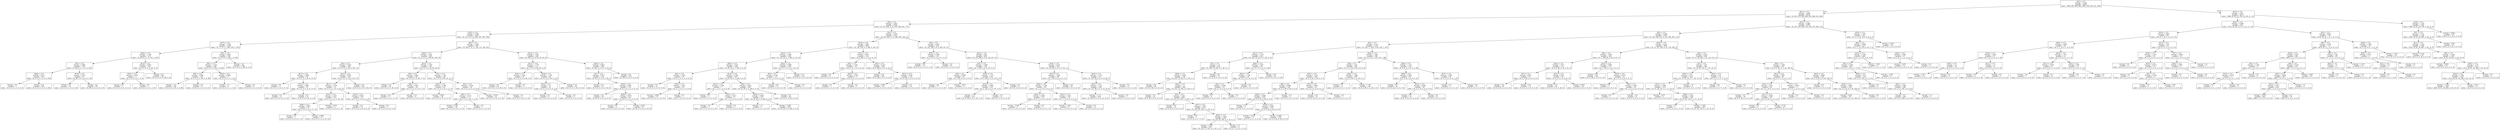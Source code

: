 digraph Tree {
node [shape=box] ;
0 [label="X[2] <= 0.5\nentropy = 3.169\nsamples = 8650\nvalue = [999, 985, 964, 982, 1000, 959, 924, 931, 906]"] ;
1 [label="X[11] <= 0.5\nentropy = 2.945\nsamples = 6636\nvalue = [0, 923, 875, 929, 296, 943, 868, 910, 892]"] ;
0 -> 1 [labeldistance=2.5, labelangle=45, headlabel="True"] ;
2 [label="X[8] <= 0.5\nentropy = 2.607\nsamples = 4046\nvalue = [0, 572, 622, 0, 22, 814, 598, 641, 777]"] ;
1 -> 2 ;
3 [label="X[23] <= 0.5\nentropy = 2.265\nsamples = 2235\nvalue = [0, 321, 0, 0, 12, 446, 305, 385, 766]"] ;
2 -> 3 ;
4 [label="X[17] <= 0.5\nentropy = 1.603\nsamples = 1306\nvalue = [0, 77, 0, 0, 1, 294, 192, 0, 742]"] ;
3 -> 4 ;
5 [label="X[20] <= 0.5\nentropy = 1.108\nsamples = 913\nvalue = [0, 68, 0, 0, 1, 0, 191, 0, 653]"] ;
4 -> 5 ;
6 [label="X[5] <= 0.5\nentropy = 0.466\nsamples = 720\nvalue = [0, 68, 0, 0, 1, 0, 0, 0, 651]"] ;
5 -> 6 ;
7 [label="X[26] <= 0.5\nentropy = 0.017\nsamples = 633\nvalue = [0, 0, 0, 0, 1, 0, 0, 0, 632]"] ;
6 -> 7 ;
8 [label="entropy = 0.0\nsamples = 1\nvalue = [0, 0, 0, 0, 1, 0, 0, 0, 0]"] ;
7 -> 8 ;
9 [label="entropy = 0.0\nsamples = 632\nvalue = [0, 0, 0, 0, 0, 0, 0, 0, 632]"] ;
7 -> 9 ;
10 [label="X[18] <= 0.5\nentropy = 0.757\nsamples = 87\nvalue = [0, 68, 0, 0, 0, 0, 0, 0, 19]"] ;
6 -> 10 ;
11 [label="entropy = 0.0\nsamples = 19\nvalue = [0, 0, 0, 0, 0, 0, 0, 0, 19]"] ;
10 -> 11 ;
12 [label="entropy = 0.0\nsamples = 68\nvalue = [0, 68, 0, 0, 0, 0, 0, 0, 0]"] ;
10 -> 12 ;
13 [label="X[13] <= 0.5\nentropy = 0.083\nsamples = 193\nvalue = [0, 0, 0, 0, 0, 0, 191, 0, 2]"] ;
5 -> 13 ;
14 [label="X[10] <= 0.5\nentropy = 0.918\nsamples = 3\nvalue = [0, 0, 0, 0, 0, 0, 1, 0, 2]"] ;
13 -> 14 ;
15 [label="entropy = 0.0\nsamples = 2\nvalue = [0, 0, 0, 0, 0, 0, 0, 0, 2]"] ;
14 -> 15 ;
16 [label="entropy = 0.0\nsamples = 1\nvalue = [0, 0, 0, 0, 0, 0, 1, 0, 0]"] ;
14 -> 16 ;
17 [label="entropy = 0.0\nsamples = 190\nvalue = [0, 0, 0, 0, 0, 0, 190, 0, 0]"] ;
13 -> 17 ;
18 [label="X[0] <= 0.5\nentropy = 0.945\nsamples = 393\nvalue = [0, 9, 0, 0, 0, 294, 1, 0, 89]"] ;
4 -> 18 ;
19 [label="X[6] <= 0.5\nentropy = 1.252\nsamples = 204\nvalue = [0, 9, 0, 0, 0, 105, 1, 0, 89]"] ;
18 -> 19 ;
20 [label="X[9] <= 0.5\nentropy = 0.996\nsamples = 193\nvalue = [0, 0, 0, 0, 0, 104, 0, 0, 89]"] ;
19 -> 20 ;
21 [label="entropy = 1.0\nsamples = 180\nvalue = [0, 0, 0, 0, 0, 91, 0, 0, 89]"] ;
20 -> 21 ;
22 [label="entropy = 0.0\nsamples = 13\nvalue = [0, 0, 0, 0, 0, 13, 0, 0, 0]"] ;
20 -> 22 ;
23 [label="X[22] <= 0.5\nentropy = 0.866\nsamples = 11\nvalue = [0, 9, 0, 0, 0, 1, 1, 0, 0]"] ;
19 -> 23 ;
24 [label="entropy = 1.0\nsamples = 2\nvalue = [0, 0, 0, 0, 0, 1, 1, 0, 0]"] ;
23 -> 24 ;
25 [label="entropy = 0.0\nsamples = 9\nvalue = [0, 9, 0, 0, 0, 0, 0, 0, 0]"] ;
23 -> 25 ;
26 [label="entropy = 0.0\nsamples = 189\nvalue = [0, 0, 0, 0, 0, 189, 0, 0, 0]"] ;
18 -> 26 ;
27 [label="X[5] <= 0.5\nentropy = 2.042\nsamples = 929\nvalue = [0, 244, 0, 0, 11, 152, 113, 385, 24]"] ;
3 -> 27 ;
28 [label="X[20] <= 0.5\nentropy = 1.441\nsamples = 520\nvalue = [0, 0, 0, 0, 2, 108, 65, 330, 15]"] ;
27 -> 28 ;
29 [label="X[4] <= 0.5\nentropy = 0.833\nsamples = 365\nvalue = [0, 0, 0, 0, 2, 46, 0, 302, 15]"] ;
28 -> 29 ;
30 [label="X[17] <= 0.5\nentropy = 0.999\nsamples = 62\nvalue = [0, 0, 0, 0, 0, 32, 0, 30, 0]"] ;
29 -> 30 ;
31 [label="entropy = 0.0\nsamples = 17\nvalue = [0, 0, 0, 0, 0, 0, 0, 17, 0]"] ;
30 -> 31 ;
32 [label="X[13] <= 0.5\nentropy = 0.867\nsamples = 45\nvalue = [0, 0, 0, 0, 0, 32, 0, 13, 0]"] ;
30 -> 32 ;
33 [label="entropy = 0.0\nsamples = 13\nvalue = [0, 0, 0, 0, 0, 0, 0, 13, 0]"] ;
32 -> 33 ;
34 [label="entropy = 0.0\nsamples = 32\nvalue = [0, 0, 0, 0, 0, 32, 0, 0, 0]"] ;
32 -> 34 ;
35 [label="X[13] <= 0.5\nentropy = 0.607\nsamples = 303\nvalue = [0, 0, 0, 0, 2, 14, 0, 272, 15]"] ;
29 -> 35 ;
36 [label="X[17] <= 0.5\nentropy = 1.744\nsamples = 51\nvalue = [0, 0, 0, 0, 2, 14, 0, 20, 15]"] ;
35 -> 36 ;
37 [label="X[14] <= 0.5\nentropy = 1.253\nsamples = 35\nvalue = [0, 0, 0, 0, 2, 0, 0, 18, 15]"] ;
36 -> 37 ;
38 [label="X[26] <= 0.5\nentropy = 0.997\nsamples = 32\nvalue = [0, 0, 0, 0, 0, 0, 0, 17, 15]"] ;
37 -> 38 ;
39 [label="entropy = 0.0\nsamples = 1\nvalue = [0, 0, 0, 0, 0, 0, 0, 1, 0]"] ;
38 -> 39 ;
40 [label="entropy = 0.999\nsamples = 31\nvalue = [0, 0, 0, 0, 0, 0, 0, 16, 15]"] ;
38 -> 40 ;
41 [label="entropy = 0.918\nsamples = 3\nvalue = [0, 0, 0, 0, 2, 0, 0, 1, 0]"] ;
37 -> 41 ;
42 [label="X[10] <= 0.5\nentropy = 0.544\nsamples = 16\nvalue = [0, 0, 0, 0, 0, 14, 0, 2, 0]"] ;
36 -> 42 ;
43 [label="entropy = 0.0\nsamples = 14\nvalue = [0, 0, 0, 0, 0, 14, 0, 0, 0]"] ;
42 -> 43 ;
44 [label="entropy = 0.0\nsamples = 2\nvalue = [0, 0, 0, 0, 0, 0, 0, 2, 0]"] ;
42 -> 44 ;
45 [label="entropy = 0.0\nsamples = 252\nvalue = [0, 0, 0, 0, 0, 0, 0, 252, 0]"] ;
35 -> 45 ;
46 [label="X[13] <= 0.5\nentropy = 1.501\nsamples = 155\nvalue = [0, 0, 0, 0, 0, 62, 65, 28, 0]"] ;
28 -> 46 ;
47 [label="X[9] <= 0.5\nentropy = 0.823\nsamples = 66\nvalue = [0, 0, 0, 0, 0, 0, 49, 17, 0]"] ;
46 -> 47 ;
48 [label="entropy = 0.0\nsamples = 40\nvalue = [0, 0, 0, 0, 0, 0, 40, 0, 0]"] ;
47 -> 48 ;
49 [label="X[6] <= 0.5\nentropy = 0.931\nsamples = 26\nvalue = [0, 0, 0, 0, 0, 0, 9, 17, 0]"] ;
47 -> 49 ;
50 [label="entropy = 0.0\nsamples = 17\nvalue = [0, 0, 0, 0, 0, 0, 0, 17, 0]"] ;
49 -> 50 ;
51 [label="entropy = 0.0\nsamples = 9\nvalue = [0, 0, 0, 0, 0, 0, 9, 0, 0]"] ;
49 -> 51 ;
52 [label="X[7] <= 0.5\nentropy = 1.181\nsamples = 89\nvalue = [0, 0, 0, 0, 0, 62, 16, 11, 0]"] ;
46 -> 52 ;
53 [label="X[24] <= 0.5\nentropy = 0.766\nsamples = 65\nvalue = [0, 0, 0, 0, 0, 53, 1, 11, 0]"] ;
52 -> 53 ;
54 [label="entropy = 0.967\nsamples = 28\nvalue = [0, 0, 0, 0, 0, 17, 0, 11, 0]"] ;
53 -> 54 ;
55 [label="X[0] <= 0.5\nentropy = 0.179\nsamples = 37\nvalue = [0, 0, 0, 0, 0, 36, 1, 0, 0]"] ;
53 -> 55 ;
56 [label="entropy = 0.183\nsamples = 36\nvalue = [0, 0, 0, 0, 0, 35, 1, 0, 0]"] ;
55 -> 56 ;
57 [label="entropy = 0.0\nsamples = 1\nvalue = [0, 0, 0, 0, 0, 1, 0, 0, 0]"] ;
55 -> 57 ;
58 [label="X[1] <= 0.5\nentropy = 0.954\nsamples = 24\nvalue = [0, 0, 0, 0, 0, 9, 15, 0, 0]"] ;
52 -> 58 ;
59 [label="entropy = 0.976\nsamples = 22\nvalue = [0, 0, 0, 0, 0, 9, 13, 0, 0]"] ;
58 -> 59 ;
60 [label="entropy = 0.0\nsamples = 2\nvalue = [0, 0, 0, 0, 0, 0, 2, 0, 0]"] ;
58 -> 60 ;
61 [label="X[12] <= 0.5\nentropy = 1.785\nsamples = 409\nvalue = [0, 244, 0, 0, 9, 44, 48, 55, 9]"] ;
27 -> 61 ;
62 [label="X[17] <= 0.5\nentropy = 1.775\nsamples = 113\nvalue = [0, 3, 0, 0, 9, 44, 48, 0, 9]"] ;
61 -> 62 ;
63 [label="X[14] <= 0.5\nentropy = 0.323\nsamples = 51\nvalue = [0, 3, 0, 0, 0, 0, 48, 0, 0]"] ;
62 -> 63 ;
64 [label="entropy = 0.0\nsamples = 48\nvalue = [0, 0, 0, 0, 0, 0, 48, 0, 0]"] ;
63 -> 64 ;
65 [label="entropy = 0.0\nsamples = 3\nvalue = [0, 3, 0, 0, 0, 0, 0, 0, 0]"] ;
63 -> 65 ;
66 [label="X[18] <= 0.5\nentropy = 1.159\nsamples = 62\nvalue = [0, 0, 0, 0, 9, 44, 0, 0, 9]"] ;
62 -> 66 ;
67 [label="X[10] <= 0.5\nentropy = 1.0\nsamples = 18\nvalue = [0, 0, 0, 0, 9, 0, 0, 0, 9]"] ;
66 -> 67 ;
68 [label="entropy = 0.0\nsamples = 9\nvalue = [0, 0, 0, 0, 0, 0, 0, 0, 9]"] ;
67 -> 68 ;
69 [label="entropy = 0.0\nsamples = 9\nvalue = [0, 0, 0, 0, 9, 0, 0, 0, 0]"] ;
67 -> 69 ;
70 [label="entropy = 0.0\nsamples = 44\nvalue = [0, 0, 0, 0, 0, 44, 0, 0, 0]"] ;
66 -> 70 ;
71 [label="X[18] <= 0.5\nentropy = 0.693\nsamples = 296\nvalue = [0, 241, 0, 0, 0, 0, 0, 55, 0]"] ;
61 -> 71 ;
72 [label="X[1] <= 0.5\nentropy = 0.973\nsamples = 136\nvalue = [0, 81, 0, 0, 0, 0, 0, 55, 0]"] ;
71 -> 72 ;
73 [label="entropy = 0.0\nsamples = 18\nvalue = [0, 0, 0, 0, 0, 0, 0, 18, 0]"] ;
72 -> 73 ;
74 [label="X[16] <= 0.5\nentropy = 0.897\nsamples = 118\nvalue = [0, 81, 0, 0, 0, 0, 0, 37, 0]"] ;
72 -> 74 ;
75 [label="entropy = 0.0\nsamples = 29\nvalue = [0, 29, 0, 0, 0, 0, 0, 0, 0]"] ;
74 -> 75 ;
76 [label="X[26] <= 0.5\nentropy = 0.979\nsamples = 89\nvalue = [0, 52, 0, 0, 0, 0, 0, 37, 0]"] ;
74 -> 76 ;
77 [label="entropy = 0.0\nsamples = 2\nvalue = [0, 0, 0, 0, 0, 0, 0, 2, 0]"] ;
76 -> 77 ;
78 [label="entropy = 0.972\nsamples = 87\nvalue = [0, 52, 0, 0, 0, 0, 0, 35, 0]"] ;
76 -> 78 ;
79 [label="entropy = 0.0\nsamples = 160\nvalue = [0, 160, 0, 0, 0, 0, 0, 0, 0]"] ;
71 -> 79 ;
80 [label="X[1] <= 0.5\nentropy = 2.302\nsamples = 1811\nvalue = [0, 251, 622, 0, 10, 368, 293, 256, 11]"] ;
2 -> 80 ;
81 [label="X[19] <= 0.5\nentropy = 1.905\nsamples = 968\nvalue = [0, 126, 316, 0, 4, 360, 0, 162, 0]"] ;
80 -> 81 ;
82 [label="X[15] <= 0.5\nentropy = 1.644\nsamples = 646\nvalue = [0, 118, 34, 0, 3, 360, 0, 131, 0]"] ;
81 -> 82 ;
83 [label="X[20] <= 0.5\nentropy = 1.012\nsamples = 448\nvalue = [0, 44, 33, 0, 3, 360, 0, 8, 0]"] ;
82 -> 83 ;
84 [label="X[4] <= 0.5\nentropy = 1.594\nsamples = 41\nvalue = [0, 21, 1, 0, 0, 11, 0, 8, 0]"] ;
83 -> 84 ;
85 [label="entropy = 0.0\nsamples = 21\nvalue = [0, 21, 0, 0, 0, 0, 0, 0, 0]"] ;
84 -> 85 ;
86 [label="X[25] <= 0.5\nentropy = 1.219\nsamples = 20\nvalue = [0, 0, 1, 0, 0, 11, 0, 8, 0]"] ;
84 -> 86 ;
87 [label="entropy = 0.982\nsamples = 19\nvalue = [0, 0, 0, 0, 0, 11, 0, 8, 0]"] ;
86 -> 87 ;
88 [label="entropy = 0.0\nsamples = 1\nvalue = [0, 0, 1, 0, 0, 0, 0, 0, 0]"] ;
86 -> 88 ;
89 [label="X[13] <= 0.5\nentropy = 0.765\nsamples = 407\nvalue = [0, 23, 32, 0, 3, 349, 0, 0, 0]"] ;
83 -> 89 ;
90 [label="X[12] <= 0.5\nentropy = 1.449\nsamples = 7\nvalue = [0, 1, 3, 0, 3, 0, 0, 0, 0]"] ;
89 -> 90 ;
91 [label="entropy = 0.0\nsamples = 3\nvalue = [0, 0, 0, 0, 3, 0, 0, 0, 0]"] ;
90 -> 91 ;
92 [label="X[5] <= 0.5\nentropy = 0.811\nsamples = 4\nvalue = [0, 1, 3, 0, 0, 0, 0, 0, 0]"] ;
90 -> 92 ;
93 [label="entropy = 0.0\nsamples = 3\nvalue = [0, 0, 3, 0, 0, 0, 0, 0, 0]"] ;
92 -> 93 ;
94 [label="entropy = 0.0\nsamples = 1\nvalue = [0, 1, 0, 0, 0, 0, 0, 0, 0]"] ;
92 -> 94 ;
95 [label="X[4] <= 0.5\nentropy = 0.676\nsamples = 400\nvalue = [0, 22, 29, 0, 0, 349, 0, 0, 0]"] ;
89 -> 95 ;
96 [label="X[26] <= 0.5\nentropy = 0.806\nsamples = 311\nvalue = [0, 22, 29, 0, 0, 260, 0, 0, 0]"] ;
95 -> 96 ;
97 [label="entropy = 1.0\nsamples = 2\nvalue = [0, 0, 1, 0, 0, 1, 0, 0, 0]"] ;
96 -> 97 ;
98 [label="entropy = 0.799\nsamples = 309\nvalue = [0, 22, 28, 0, 0, 259, 0, 0, 0]"] ;
96 -> 98 ;
99 [label="entropy = 0.0\nsamples = 89\nvalue = [0, 0, 0, 0, 0, 89, 0, 0, 0]"] ;
95 -> 99 ;
100 [label="X[23] <= 0.5\nentropy = 0.996\nsamples = 198\nvalue = [0, 74, 1, 0, 0, 0, 0, 123, 0]"] ;
82 -> 100 ;
101 [label="X[4] <= 0.5\nentropy = 0.102\nsamples = 75\nvalue = [0, 74, 1, 0, 0, 0, 0, 0, 0]"] ;
100 -> 101 ;
102 [label="entropy = 0.0\nsamples = 74\nvalue = [0, 74, 0, 0, 0, 0, 0, 0, 0]"] ;
101 -> 102 ;
103 [label="entropy = 0.0\nsamples = 1\nvalue = [0, 0, 1, 0, 0, 0, 0, 0, 0]"] ;
101 -> 103 ;
104 [label="entropy = 0.0\nsamples = 123\nvalue = [0, 0, 0, 0, 0, 0, 0, 123, 0]"] ;
100 -> 104 ;
105 [label="X[13] <= 0.5\nentropy = 0.651\nsamples = 322\nvalue = [0, 8, 282, 0, 1, 0, 0, 31, 0]"] ;
81 -> 105 ;
106 [label="X[5] <= 0.5\nentropy = 1.032\nsamples = 30\nvalue = [0, 8, 0, 0, 1, 0, 0, 21, 0]"] ;
105 -> 106 ;
107 [label="entropy = 0.0\nsamples = 21\nvalue = [0, 0, 0, 0, 0, 0, 0, 21, 0]"] ;
106 -> 107 ;
108 [label="X[25] <= 0.5\nentropy = 0.503\nsamples = 9\nvalue = [0, 8, 0, 0, 1, 0, 0, 0, 0]"] ;
106 -> 108 ;
109 [label="entropy = 0.0\nsamples = 1\nvalue = [0, 0, 0, 0, 1, 0, 0, 0, 0]"] ;
108 -> 109 ;
110 [label="entropy = 0.0\nsamples = 8\nvalue = [0, 8, 0, 0, 0, 0, 0, 0, 0]"] ;
108 -> 110 ;
111 [label="X[4] <= 0.5\nentropy = 0.215\nsamples = 292\nvalue = [0, 0, 282, 0, 0, 0, 0, 10, 0]"] ;
105 -> 111 ;
112 [label="entropy = 0.0\nsamples = 160\nvalue = [0, 0, 160, 0, 0, 0, 0, 0, 0]"] ;
111 -> 112 ;
113 [label="X[21] <= 0.5\nentropy = 0.387\nsamples = 132\nvalue = [0, 0, 122, 0, 0, 0, 0, 10, 0]"] ;
111 -> 113 ;
114 [label="entropy = 0.994\nsamples = 22\nvalue = [0, 0, 12, 0, 0, 0, 0, 10, 0]"] ;
113 -> 114 ;
115 [label="entropy = 0.0\nsamples = 110\nvalue = [0, 0, 110, 0, 0, 0, 0, 0, 0]"] ;
113 -> 115 ;
116 [label="X[9] <= 0.5\nentropy = 2.018\nsamples = 843\nvalue = [0, 125, 306, 0, 6, 8, 293, 94, 11]"] ;
80 -> 116 ;
117 [label="X[18] <= 0.5\nentropy = 0.308\nsamples = 181\nvalue = [0, 0, 10, 0, 0, 0, 171, 0, 0]"] ;
116 -> 117 ;
118 [label="entropy = 0.0\nsamples = 171\nvalue = [0, 0, 0, 0, 0, 0, 171, 0, 0]"] ;
117 -> 118 ;
119 [label="entropy = 0.0\nsamples = 10\nvalue = [0, 0, 10, 0, 0, 0, 0, 0, 0]"] ;
117 -> 119 ;
120 [label="X[23] <= 0.5\nentropy = 2.06\nsamples = 662\nvalue = [0, 125, 296, 0, 6, 8, 122, 94, 11]"] ;
116 -> 120 ;
121 [label="X[3] <= 0.5\nentropy = 1.099\nsamples = 322\nvalue = [0, 1, 206, 0, 0, 8, 107, 0, 0]"] ;
120 -> 121 ;
122 [label="X[5] <= 0.5\nentropy = 0.096\nsamples = 81\nvalue = [0, 1, 80, 0, 0, 0, 0, 0, 0]"] ;
121 -> 122 ;
123 [label="entropy = 0.0\nsamples = 77\nvalue = [0, 0, 77, 0, 0, 0, 0, 0, 0]"] ;
122 -> 123 ;
124 [label="entropy = 0.811\nsamples = 4\nvalue = [0, 1, 3, 0, 0, 0, 0, 0, 0]"] ;
122 -> 124 ;
125 [label="X[19] <= 0.5\nentropy = 1.172\nsamples = 241\nvalue = [0, 0, 126, 0, 0, 8, 107, 0, 0]"] ;
121 -> 125 ;
126 [label="X[18] <= 0.5\nentropy = 0.995\nsamples = 233\nvalue = [0, 0, 126, 0, 0, 0, 107, 0, 0]"] ;
125 -> 126 ;
127 [label="entropy = 1.0\nsamples = 212\nvalue = [0, 0, 105, 0, 0, 0, 107, 0, 0]"] ;
126 -> 127 ;
128 [label="entropy = 0.0\nsamples = 21\nvalue = [0, 0, 21, 0, 0, 0, 0, 0, 0]"] ;
126 -> 128 ;
129 [label="entropy = 0.0\nsamples = 8\nvalue = [0, 0, 0, 0, 0, 8, 0, 0, 0]"] ;
125 -> 129 ;
130 [label="X[16] <= 0.5\nentropy = 2.013\nsamples = 340\nvalue = [0, 124, 90, 0, 6, 0, 15, 94, 11]"] ;
120 -> 130 ;
131 [label="X[12] <= 0.5\nentropy = 1.636\nsamples = 69\nvalue = [0, 1, 42, 0, 6, 0, 0, 9, 11]"] ;
130 -> 131 ;
132 [label="X[26] <= 0.5\nentropy = 1.958\nsamples = 29\nvalue = [0, 1, 2, 0, 6, 0, 0, 9, 11]"] ;
131 -> 132 ;
133 [label="X[20] <= 0.5\nentropy = 0.469\nsamples = 10\nvalue = [0, 0, 1, 0, 0, 0, 0, 9, 0]"] ;
132 -> 133 ;
134 [label="entropy = 0.503\nsamples = 9\nvalue = [0, 0, 1, 0, 0, 0, 0, 8, 0]"] ;
133 -> 134 ;
135 [label="entropy = 0.0\nsamples = 1\nvalue = [0, 0, 0, 0, 0, 0, 0, 1, 0]"] ;
133 -> 135 ;
136 [label="X[13] <= 0.5\nentropy = 1.429\nsamples = 19\nvalue = [0, 1, 1, 0, 6, 0, 0, 0, 11]"] ;
132 -> 136 ;
137 [label="entropy = 1.061\nsamples = 8\nvalue = [0, 1, 1, 0, 6, 0, 0, 0, 0]"] ;
136 -> 137 ;
138 [label="entropy = 0.0\nsamples = 11\nvalue = [0, 0, 0, 0, 0, 0, 0, 0, 11]"] ;
136 -> 138 ;
139 [label="entropy = 0.0\nsamples = 40\nvalue = [0, 0, 40, 0, 0, 0, 0, 0, 0]"] ;
131 -> 139 ;
140 [label="X[19] <= 0.5\nentropy = 1.715\nsamples = 271\nvalue = [0, 123, 48, 0, 0, 0, 15, 85, 0]"] ;
130 -> 140 ;
141 [label="X[25] <= 0.5\nentropy = 1.714\nsamples = 260\nvalue = [0, 123, 48, 0, 0, 0, 15, 74, 0]"] ;
140 -> 141 ;
142 [label="entropy = 1.711\nsamples = 259\nvalue = [0, 123, 47, 0, 0, 0, 15, 74, 0]"] ;
141 -> 142 ;
143 [label="entropy = 0.0\nsamples = 1\nvalue = [0, 0, 1, 0, 0, 0, 0, 0, 0]"] ;
141 -> 143 ;
144 [label="entropy = 0.0\nsamples = 11\nvalue = [0, 0, 0, 0, 0, 0, 0, 11, 0]"] ;
140 -> 144 ;
145 [label="X[14] <= 0.5\nentropy = 2.686\nsamples = 2590\nvalue = [0, 351, 253, 929, 274, 129, 270, 269, 115]"] ;
1 -> 145 ;
146 [label="X[0] <= 0.5\nentropy = 2.446\nsamples = 2239\nvalue = [0, 334, 244, 915, 0, 123, 248, 263, 112]"] ;
145 -> 146 ;
147 [label="X[3] <= 0.5\nentropy = 2.123\nsamples = 1331\nvalue = [0, 320, 77, 623, 0, 68, 129, 7, 107]"] ;
146 -> 147 ;
148 [label="X[13] <= 0.5\nentropy = 1.779\nsamples = 883\nvalue = [0, 320, 75, 412, 0, 5, 26, 4, 41]"] ;
147 -> 148 ;
149 [label="X[7] <= 0.5\nentropy = 1.6\nsamples = 818\nvalue = [0, 305, 74, 403, 0, 5, 26, 4, 1]"] ;
148 -> 149 ;
150 [label="X[20] <= 0.5\nentropy = 1.605\nsamples = 746\nvalue = [0, 233, 74, 403, 0, 5, 26, 4, 1]"] ;
149 -> 150 ;
151 [label="entropy = 0.0\nsamples = 98\nvalue = [0, 0, 0, 98, 0, 0, 0, 0, 0]"] ;
150 -> 151 ;
152 [label="X[23] <= 0.5\nentropy = 1.7\nsamples = 648\nvalue = [0, 233, 74, 305, 0, 5, 26, 4, 1]"] ;
150 -> 152 ;
153 [label="entropy = 0.0\nsamples = 22\nvalue = [0, 0, 22, 0, 0, 0, 0, 0, 0]"] ;
152 -> 153 ;
154 [label="X[5] <= 0.5\nentropy = 1.642\nsamples = 626\nvalue = [0, 233, 52, 305, 0, 5, 26, 4, 1]"] ;
152 -> 154 ;
155 [label="entropy = 0.0\nsamples = 14\nvalue = [0, 0, 14, 0, 0, 0, 0, 0, 0]"] ;
154 -> 155 ;
156 [label="X[17] <= 0.5\nentropy = 1.593\nsamples = 612\nvalue = [0, 233, 38, 305, 0, 5, 26, 4, 1]"] ;
154 -> 156 ;
157 [label="entropy = 0.0\nsamples = 7\nvalue = [0, 0, 0, 0, 0, 0, 7, 0, 0]"] ;
156 -> 157 ;
158 [label="X[25] <= 0.5\nentropy = 1.556\nsamples = 605\nvalue = [0, 233, 38, 305, 0, 5, 19, 4, 1]"] ;
156 -> 158 ;
159 [label="entropy = 1.548\nsamples = 601\nvalue = [0, 233, 37, 303, 0, 5, 18, 4, 1]"] ;
158 -> 159 ;
160 [label="entropy = 1.5\nsamples = 4\nvalue = [0, 0, 1, 2, 0, 0, 1, 0, 0]"] ;
158 -> 160 ;
161 [label="entropy = 0.0\nsamples = 72\nvalue = [0, 72, 0, 0, 0, 0, 0, 0, 0]"] ;
149 -> 161 ;
162 [label="X[26] <= 0.5\nentropy = 1.407\nsamples = 65\nvalue = [0, 15, 1, 9, 0, 0, 0, 0, 40]"] ;
148 -> 162 ;
163 [label="X[22] <= 0.5\nentropy = 1.159\nsamples = 25\nvalue = [0, 15, 1, 9, 0, 0, 0, 0, 0]"] ;
162 -> 163 ;
164 [label="X[4] <= 0.5\nentropy = 0.469\nsamples = 10\nvalue = [0, 0, 1, 9, 0, 0, 0, 0, 0]"] ;
163 -> 164 ;
165 [label="entropy = 0.0\nsamples = 9\nvalue = [0, 0, 0, 9, 0, 0, 0, 0, 0]"] ;
164 -> 165 ;
166 [label="entropy = 0.0\nsamples = 1\nvalue = [0, 0, 1, 0, 0, 0, 0, 0, 0]"] ;
164 -> 166 ;
167 [label="entropy = 0.0\nsamples = 15\nvalue = [0, 15, 0, 0, 0, 0, 0, 0, 0]"] ;
163 -> 167 ;
168 [label="entropy = 0.0\nsamples = 40\nvalue = [0, 0, 0, 0, 0, 0, 0, 0, 40]"] ;
162 -> 168 ;
169 [label="X[23] <= 0.5\nentropy = 1.887\nsamples = 448\nvalue = [0, 0, 2, 211, 0, 63, 103, 3, 66]"] ;
147 -> 169 ;
170 [label="X[8] <= 0.5\nentropy = 1.64\nsamples = 346\nvalue = [0, 0, 2, 170, 0, 63, 103, 0, 8]"] ;
169 -> 170 ;
171 [label="X[16] <= 0.5\nentropy = 1.212\nsamples = 148\nvalue = [0, 0, 0, 81, 0, 60, 0, 0, 7]"] ;
170 -> 171 ;
172 [label="X[6] <= 0.5\nentropy = 0.998\nsamples = 126\nvalue = [0, 0, 0, 66, 0, 60, 0, 0, 0]"] ;
171 -> 172 ;
173 [label="X[26] <= 0.5\nentropy = 0.999\nsamples = 124\nvalue = [0, 0, 0, 64, 0, 60, 0, 0, 0]"] ;
172 -> 173 ;
174 [label="entropy = 0.0\nsamples = 1\nvalue = [0, 0, 0, 0, 0, 1, 0, 0, 0]"] ;
173 -> 174 ;
175 [label="X[18] <= 0.5\nentropy = 0.999\nsamples = 123\nvalue = [0, 0, 0, 64, 0, 59, 0, 0, 0]"] ;
173 -> 175 ;
176 [label="entropy = 0.918\nsamples = 3\nvalue = [0, 0, 0, 2, 0, 1, 0, 0, 0]"] ;
175 -> 176 ;
177 [label="entropy = 0.999\nsamples = 120\nvalue = [0, 0, 0, 62, 0, 58, 0, 0, 0]"] ;
175 -> 177 ;
178 [label="entropy = 0.0\nsamples = 2\nvalue = [0, 0, 0, 2, 0, 0, 0, 0, 0]"] ;
172 -> 178 ;
179 [label="X[12] <= 0.5\nentropy = 0.902\nsamples = 22\nvalue = [0, 0, 0, 15, 0, 0, 0, 0, 7]"] ;
171 -> 179 ;
180 [label="entropy = 0.0\nsamples = 15\nvalue = [0, 0, 0, 15, 0, 0, 0, 0, 0]"] ;
179 -> 180 ;
181 [label="entropy = 0.0\nsamples = 7\nvalue = [0, 0, 0, 0, 0, 0, 0, 0, 7]"] ;
179 -> 181 ;
182 [label="X[22] <= 0.5\nentropy = 1.206\nsamples = 198\nvalue = [0, 0, 2, 89, 0, 3, 103, 0, 1]"] ;
170 -> 182 ;
183 [label="entropy = 1.0\nsamples = 2\nvalue = [0, 0, 0, 0, 0, 0, 1, 0, 1]"] ;
182 -> 183 ;
184 [label="entropy = 1.167\nsamples = 196\nvalue = [0, 0, 2, 89, 0, 3, 102, 0, 0]"] ;
182 -> 184 ;
185 [label="X[20] <= 0.5\nentropy = 1.141\nsamples = 102\nvalue = [0, 0, 0, 41, 0, 0, 0, 3, 58]"] ;
169 -> 185 ;
186 [label="X[26] <= 0.5\nentropy = 0.924\nsamples = 62\nvalue = [0, 0, 0, 41, 0, 0, 0, 0, 21]"] ;
185 -> 186 ;
187 [label="entropy = 0.0\nsamples = 22\nvalue = [0, 0, 0, 22, 0, 0, 0, 0, 0]"] ;
186 -> 187 ;
188 [label="X[13] <= 0.5\nentropy = 0.998\nsamples = 40\nvalue = [0, 0, 0, 19, 0, 0, 0, 0, 21]"] ;
186 -> 188 ;
189 [label="entropy = 0.0\nsamples = 19\nvalue = [0, 0, 0, 19, 0, 0, 0, 0, 0]"] ;
188 -> 189 ;
190 [label="entropy = 0.0\nsamples = 21\nvalue = [0, 0, 0, 0, 0, 0, 0, 0, 21]"] ;
188 -> 190 ;
191 [label="X[17] <= 0.5\nentropy = 0.384\nsamples = 40\nvalue = [0, 0, 0, 0, 0, 0, 0, 3, 37]"] ;
185 -> 191 ;
192 [label="entropy = 0.0\nsamples = 3\nvalue = [0, 0, 0, 0, 0, 0, 0, 3, 0]"] ;
191 -> 192 ;
193 [label="entropy = 0.0\nsamples = 37\nvalue = [0, 0, 0, 0, 0, 0, 0, 0, 37]"] ;
191 -> 193 ;
194 [label="X[20] <= 0.5\nentropy = 2.254\nsamples = 908\nvalue = [0, 14, 167, 292, 0, 55, 119, 256, 5]"] ;
146 -> 194 ;
195 [label="X[8] <= 0.5\nentropy = 1.892\nsamples = 282\nvalue = [0, 1, 128, 66, 0, 45, 0, 41, 1]"] ;
194 -> 195 ;
196 [label="X[23] <= 0.5\nentropy = 1.471\nsamples = 131\nvalue = [0, 0, 0, 66, 0, 24, 0, 41, 0]"] ;
195 -> 196 ;
197 [label="X[7] <= 0.5\nentropy = 0.691\nsamples = 81\nvalue = [0, 0, 0, 66, 0, 15, 0, 0, 0]"] ;
196 -> 197 ;
198 [label="entropy = 0.0\nsamples = 66\nvalue = [0, 0, 0, 66, 0, 0, 0, 0, 0]"] ;
197 -> 198 ;
199 [label="entropy = 0.0\nsamples = 15\nvalue = [0, 0, 0, 0, 0, 15, 0, 0, 0]"] ;
197 -> 199 ;
200 [label="X[12] <= 0.5\nentropy = 0.68\nsamples = 50\nvalue = [0, 0, 0, 0, 0, 9, 0, 41, 0]"] ;
196 -> 200 ;
201 [label="entropy = 0.0\nsamples = 26\nvalue = [0, 0, 0, 0, 0, 0, 0, 26, 0]"] ;
200 -> 201 ;
202 [label="entropy = 0.954\nsamples = 24\nvalue = [0, 0, 0, 0, 0, 9, 0, 15, 0]"] ;
200 -> 202 ;
203 [label="X[12] <= 0.5\nentropy = 0.694\nsamples = 151\nvalue = [0, 1, 128, 0, 0, 21, 0, 0, 1]"] ;
195 -> 203 ;
204 [label="entropy = 0.0\nsamples = 128\nvalue = [0, 0, 128, 0, 0, 0, 0, 0, 0]"] ;
203 -> 204 ;
205 [label="X[25] <= 0.5\nentropy = 0.513\nsamples = 23\nvalue = [0, 1, 0, 0, 0, 21, 0, 0, 1]"] ;
203 -> 205 ;
206 [label="entropy = 0.0\nsamples = 1\nvalue = [0, 0, 0, 0, 0, 0, 0, 0, 1]"] ;
205 -> 206 ;
207 [label="X[4] <= 0.5\nentropy = 0.267\nsamples = 22\nvalue = [0, 1, 0, 0, 0, 21, 0, 0, 0]"] ;
205 -> 207 ;
208 [label="entropy = 0.0\nsamples = 1\nvalue = [0, 1, 0, 0, 0, 0, 0, 0, 0]"] ;
207 -> 208 ;
209 [label="entropy = 0.0\nsamples = 21\nvalue = [0, 0, 0, 0, 0, 21, 0, 0, 0]"] ;
207 -> 209 ;
210 [label="X[4] <= 0.5\nentropy = 2.023\nsamples = 626\nvalue = [0, 13, 39, 226, 0, 10, 119, 215, 4]"] ;
194 -> 210 ;
211 [label="X[7] <= 0.5\nentropy = 2.07\nsamples = 299\nvalue = [0, 13, 39, 123, 0, 7, 97, 16, 4]"] ;
210 -> 211 ;
212 [label="X[22] <= 0.5\nentropy = 2.011\nsamples = 220\nvalue = [0, 13, 39, 121, 0, 7, 20, 16, 4]"] ;
211 -> 212 ;
213 [label="X[17] <= 0.5\nentropy = 1.958\nsamples = 214\nvalue = [0, 10, 39, 121, 0, 7, 17, 16, 4]"] ;
212 -> 213 ;
214 [label="entropy = 0.971\nsamples = 5\nvalue = [0, 0, 3, 2, 0, 0, 0, 0, 0]"] ;
213 -> 214 ;
215 [label="X[26] <= 0.5\nentropy = 1.961\nsamples = 209\nvalue = [0, 10, 36, 119, 0, 7, 17, 16, 4]"] ;
213 -> 215 ;
216 [label="entropy = 0.0\nsamples = 1\nvalue = [0, 0, 0, 0, 0, 0, 1, 0, 0]"] ;
215 -> 216 ;
217 [label="entropy = 1.953\nsamples = 208\nvalue = [0, 10, 36, 119, 0, 7, 16, 16, 4]"] ;
215 -> 217 ;
218 [label="entropy = 1.0\nsamples = 6\nvalue = [0, 3, 0, 0, 0, 0, 3, 0, 0]"] ;
212 -> 218 ;
219 [label="X[25] <= 0.5\nentropy = 0.17\nsamples = 79\nvalue = [0, 0, 0, 2, 0, 0, 77, 0, 0]"] ;
211 -> 219 ;
220 [label="entropy = 0.0\nsamples = 77\nvalue = [0, 0, 0, 0, 0, 0, 77, 0, 0]"] ;
219 -> 220 ;
221 [label="entropy = 0.0\nsamples = 2\nvalue = [0, 0, 0, 2, 0, 0, 0, 0, 0]"] ;
219 -> 221 ;
222 [label="X[8] <= 0.5\nentropy = 1.285\nsamples = 327\nvalue = [0, 0, 0, 103, 0, 3, 22, 199, 0]"] ;
210 -> 222 ;
223 [label="X[21] <= 0.5\nentropy = 0.597\nsamples = 85\nvalue = [0, 0, 0, 77, 0, 3, 2, 3, 0]"] ;
222 -> 223 ;
224 [label="X[13] <= 0.5\nentropy = 0.451\nsamples = 82\nvalue = [0, 0, 0, 76, 0, 3, 0, 3, 0]"] ;
223 -> 224 ;
225 [label="entropy = 0.0\nsamples = 36\nvalue = [0, 0, 0, 36, 0, 0, 0, 0, 0]"] ;
224 -> 225 ;
226 [label="X[17] <= 0.5\nentropy = 0.689\nsamples = 46\nvalue = [0, 0, 0, 40, 0, 3, 0, 3, 0]"] ;
224 -> 226 ;
227 [label="entropy = 0.0\nsamples = 3\nvalue = [0, 0, 0, 3, 0, 0, 0, 0, 0]"] ;
226 -> 227 ;
228 [label="entropy = 0.723\nsamples = 43\nvalue = [0, 0, 0, 37, 0, 3, 0, 3, 0]"] ;
226 -> 228 ;
229 [label="X[7] <= 0.5\nentropy = 0.918\nsamples = 3\nvalue = [0, 0, 0, 1, 0, 0, 2, 0, 0]"] ;
223 -> 229 ;
230 [label="entropy = 0.0\nsamples = 1\nvalue = [0, 0, 0, 1, 0, 0, 0, 0, 0]"] ;
229 -> 230 ;
231 [label="entropy = 0.0\nsamples = 2\nvalue = [0, 0, 0, 0, 0, 0, 2, 0, 0]"] ;
229 -> 231 ;
232 [label="X[23] <= 0.5\nentropy = 0.889\nsamples = 242\nvalue = [0, 0, 0, 26, 0, 0, 20, 196, 0]"] ;
222 -> 232 ;
233 [label="entropy = 0.0\nsamples = 4\nvalue = [0, 0, 0, 4, 0, 0, 0, 0, 0]"] ;
232 -> 233 ;
234 [label="X[25] <= 0.5\nentropy = 0.848\nsamples = 238\nvalue = [0, 0, 0, 22, 0, 0, 20, 196, 0]"] ;
232 -> 234 ;
235 [label="entropy = 0.837\nsamples = 237\nvalue = [0, 0, 0, 22, 0, 0, 19, 196, 0]"] ;
234 -> 235 ;
236 [label="entropy = 0.0\nsamples = 1\nvalue = [0, 0, 0, 0, 0, 0, 1, 0, 0]"] ;
234 -> 236 ;
237 [label="X[18] <= 0.5\nentropy = 1.321\nsamples = 351\nvalue = [0, 17, 9, 14, 274, 6, 22, 6, 3]"] ;
145 -> 237 ;
238 [label="X[6] <= 0.5\nentropy = 0.889\nsamples = 321\nvalue = [0, 2, 1, 13, 274, 6, 22, 0, 3]"] ;
237 -> 238 ;
239 [label="X[15] <= 0.5\nentropy = 0.339\nsamples = 284\nvalue = [0, 2, 1, 2, 271, 0, 8, 0, 0]"] ;
238 -> 239 ;
240 [label="X[3] <= 0.5\nentropy = 0.263\nsamples = 281\nvalue = [0, 2, 0, 1, 271, 0, 7, 0, 0]"] ;
239 -> 240 ;
241 [label="X[26] <= 0.5\nentropy = 0.15\nsamples = 272\nvalue = [0, 2, 0, 0, 267, 0, 3, 0, 0]"] ;
240 -> 241 ;
242 [label="entropy = 0.0\nsamples = 3\nvalue = [0, 0, 0, 0, 0, 0, 3, 0, 0]"] ;
241 -> 242 ;
243 [label="X[21] <= 0.5\nentropy = 0.063\nsamples = 269\nvalue = [0, 2, 0, 0, 267, 0, 0, 0, 0]"] ;
241 -> 243 ;
244 [label="entropy = 0.0\nsamples = 265\nvalue = [0, 0, 0, 0, 265, 0, 0, 0, 0]"] ;
243 -> 244 ;
245 [label="entropy = 1.0\nsamples = 4\nvalue = [0, 2, 0, 0, 2, 0, 0, 0, 0]"] ;
243 -> 245 ;
246 [label="entropy = 1.392\nsamples = 9\nvalue = [0, 0, 0, 1, 4, 0, 4, 0, 0]"] ;
240 -> 246 ;
247 [label="entropy = 1.585\nsamples = 3\nvalue = [0, 0, 1, 1, 0, 0, 1, 0, 0]"] ;
239 -> 247 ;
248 [label="X[24] <= 0.5\nentropy = 2.064\nsamples = 37\nvalue = [0, 0, 0, 11, 3, 6, 14, 0, 3]"] ;
238 -> 248 ;
249 [label="entropy = 2.078\nsamples = 34\nvalue = [0, 0, 0, 8, 3, 6, 14, 0, 3]"] ;
248 -> 249 ;
250 [label="entropy = 0.0\nsamples = 3\nvalue = [0, 0, 0, 3, 0, 0, 0, 0, 0]"] ;
248 -> 250 ;
251 [label="entropy = 1.636\nsamples = 30\nvalue = [0, 15, 8, 1, 0, 0, 0, 6, 0]"] ;
237 -> 251 ;
252 [label="X[14] <= 0.5\nentropy = 1.841\nsamples = 2014\nvalue = [999, 62, 89, 53, 704, 16, 56, 21, 14]"] ;
0 -> 252 [labeldistance=2.5, labelangle=-45, headlabel="False"] ;
253 [label="X[20] <= 0.5\nentropy = 0.999\nsamples = 824\nvalue = [703, 28, 28, 15, 0, 13, 12, 11, 14]"] ;
252 -> 253 ;
254 [label="X[10] <= 0.5\nentropy = 2.663\nsamples = 84\nvalue = [25, 8, 7, 14, 0, 12, 0, 8, 10]"] ;
253 -> 254 ;
255 [label="X[25] <= 0.5\nentropy = 2.508\nsamples = 48\nvalue = [6, 2, 7, 14, 0, 1, 0, 8, 10]"] ;
254 -> 255 ;
256 [label="X[22] <= 0.5\nentropy = 2.228\nsamples = 27\nvalue = [6, 2, 2, 6, 0, 0, 0, 1, 10]"] ;
255 -> 256 ;
257 [label="X[19] <= 0.5\nentropy = 2.3\nsamples = 19\nvalue = [6, 2, 2, 2, 0, 0, 0, 1, 6]"] ;
256 -> 257 ;
258 [label="entropy = 2.271\nsamples = 14\nvalue = [1, 2, 2, 2, 0, 0, 0, 1, 6]"] ;
257 -> 258 ;
259 [label="entropy = 0.0\nsamples = 5\nvalue = [5, 0, 0, 0, 0, 0, 0, 0, 0]"] ;
257 -> 259 ;
260 [label="X[11] <= 0.5\nentropy = 1.0\nsamples = 8\nvalue = [0, 0, 0, 4, 0, 0, 0, 0, 4]"] ;
256 -> 260 ;
261 [label="entropy = 0.0\nsamples = 4\nvalue = [0, 0, 0, 0, 0, 0, 0, 0, 4]"] ;
260 -> 261 ;
262 [label="entropy = 0.0\nsamples = 4\nvalue = [0, 0, 0, 4, 0, 0, 0, 0, 0]"] ;
260 -> 262 ;
263 [label="X[16] <= 0.5\nentropy = 1.761\nsamples = 21\nvalue = [0, 0, 5, 8, 0, 1, 0, 7, 0]"] ;
255 -> 263 ;
264 [label="X[11] <= 0.5\nentropy = 0.503\nsamples = 9\nvalue = [0, 0, 0, 8, 0, 1, 0, 0, 0]"] ;
263 -> 264 ;
265 [label="entropy = 0.0\nsamples = 1\nvalue = [0, 0, 0, 0, 0, 1, 0, 0, 0]"] ;
264 -> 265 ;
266 [label="entropy = 0.0\nsamples = 8\nvalue = [0, 0, 0, 8, 0, 0, 0, 0, 0]"] ;
264 -> 266 ;
267 [label="X[21] <= 0.5\nentropy = 0.98\nsamples = 12\nvalue = [0, 0, 5, 0, 0, 0, 0, 7, 0]"] ;
263 -> 267 ;
268 [label="entropy = 0.0\nsamples = 7\nvalue = [0, 0, 0, 0, 0, 0, 0, 7, 0]"] ;
267 -> 268 ;
269 [label="entropy = 0.0\nsamples = 5\nvalue = [0, 0, 5, 0, 0, 0, 0, 0, 0]"] ;
267 -> 269 ;
270 [label="X[15] <= 0.5\nentropy = 1.44\nsamples = 36\nvalue = [19, 6, 0, 0, 0, 11, 0, 0, 0]"] ;
254 -> 270 ;
271 [label="X[18] <= 0.5\nentropy = 1.219\nsamples = 20\nvalue = [8, 1, 0, 0, 0, 11, 0, 0, 0]"] ;
270 -> 271 ;
272 [label="entropy = 0.0\nsamples = 8\nvalue = [8, 0, 0, 0, 0, 0, 0, 0, 0]"] ;
271 -> 272 ;
273 [label="X[24] <= 0.5\nentropy = 0.414\nsamples = 12\nvalue = [0, 1, 0, 0, 0, 11, 0, 0, 0]"] ;
271 -> 273 ;
274 [label="entropy = 0.0\nsamples = 4\nvalue = [0, 0, 0, 0, 0, 4, 0, 0, 0]"] ;
273 -> 274 ;
275 [label="X[5] <= 0.5\nentropy = 0.544\nsamples = 8\nvalue = [0, 1, 0, 0, 0, 7, 0, 0, 0]"] ;
273 -> 275 ;
276 [label="entropy = 0.0\nsamples = 2\nvalue = [0, 0, 0, 0, 0, 2, 0, 0, 0]"] ;
275 -> 276 ;
277 [label="entropy = 0.65\nsamples = 6\nvalue = [0, 1, 0, 0, 0, 5, 0, 0, 0]"] ;
275 -> 277 ;
278 [label="X[7] <= 0.5\nentropy = 0.896\nsamples = 16\nvalue = [11, 5, 0, 0, 0, 0, 0, 0, 0]"] ;
270 -> 278 ;
279 [label="X[22] <= 0.5\nentropy = 0.991\nsamples = 9\nvalue = [4, 5, 0, 0, 0, 0, 0, 0, 0]"] ;
278 -> 279 ;
280 [label="entropy = 0.0\nsamples = 4\nvalue = [4, 0, 0, 0, 0, 0, 0, 0, 0]"] ;
279 -> 280 ;
281 [label="entropy = 0.0\nsamples = 5\nvalue = [0, 5, 0, 0, 0, 0, 0, 0, 0]"] ;
279 -> 281 ;
282 [label="entropy = 0.0\nsamples = 7\nvalue = [7, 0, 0, 0, 0, 0, 0, 0, 0]"] ;
278 -> 282 ;
283 [label="X[3] <= 0.5\nentropy = 0.597\nsamples = 740\nvalue = [678, 20, 21, 1, 0, 1, 12, 3, 4]"] ;
253 -> 283 ;
284 [label="X[6] <= 0.5\nentropy = 0.392\nsamples = 711\nvalue = [674, 20, 2, 1, 0, 0, 9, 3, 2]"] ;
283 -> 284 ;
285 [label="X[26] <= 0.5\nentropy = 0.187\nsamples = 682\nvalue = [667, 3, 2, 0, 0, 0, 9, 0, 1]"] ;
284 -> 285 ;
286 [label="X[5] <= 0.5\nentropy = 1.522\nsamples = 5\nvalue = [0, 2, 2, 0, 0, 0, 1, 0, 0]"] ;
285 -> 286 ;
287 [label="X[12] <= 0.5\nentropy = 0.918\nsamples = 3\nvalue = [0, 0, 2, 0, 0, 0, 1, 0, 0]"] ;
286 -> 287 ;
288 [label="entropy = 0.0\nsamples = 1\nvalue = [0, 0, 0, 0, 0, 0, 1, 0, 0]"] ;
287 -> 288 ;
289 [label="entropy = 0.0\nsamples = 2\nvalue = [0, 0, 2, 0, 0, 0, 0, 0, 0]"] ;
287 -> 289 ;
290 [label="entropy = 0.0\nsamples = 2\nvalue = [0, 2, 0, 0, 0, 0, 0, 0, 0]"] ;
286 -> 290 ;
291 [label="X[9] <= 0.5\nentropy = 0.125\nsamples = 677\nvalue = [667, 1, 0, 0, 0, 0, 8, 0, 1]"] ;
285 -> 291 ;
292 [label="X[21] <= 0.5\nentropy = 0.059\nsamples = 647\nvalue = [643, 1, 0, 0, 0, 0, 3, 0, 0]"] ;
291 -> 292 ;
293 [label="X[12] <= 0.5\nentropy = 0.017\nsamples = 641\nvalue = [640, 1, 0, 0, 0, 0, 0, 0, 0]"] ;
292 -> 293 ;
294 [label="entropy = 0.018\nsamples = 602\nvalue = [601, 1, 0, 0, 0, 0, 0, 0, 0]"] ;
293 -> 294 ;
295 [label="entropy = 0.0\nsamples = 39\nvalue = [39, 0, 0, 0, 0, 0, 0, 0, 0]"] ;
293 -> 295 ;
296 [label="entropy = 1.0\nsamples = 6\nvalue = [3, 0, 0, 0, 0, 0, 3, 0, 0]"] ;
292 -> 296 ;
297 [label="entropy = 0.852\nsamples = 30\nvalue = [24, 0, 0, 0, 0, 0, 5, 0, 1]"] ;
291 -> 297 ;
298 [label="X[5] <= 0.5\nentropy = 1.62\nsamples = 29\nvalue = [7, 17, 0, 1, 0, 0, 0, 3, 1]"] ;
284 -> 298 ;
299 [label="X[23] <= 0.5\nentropy = 1.0\nsamples = 2\nvalue = [0, 0, 0, 1, 0, 0, 0, 1, 0]"] ;
298 -> 299 ;
300 [label="entropy = 0.0\nsamples = 1\nvalue = [0, 0, 0, 1, 0, 0, 0, 0, 0]"] ;
299 -> 300 ;
301 [label="entropy = 0.0\nsamples = 1\nvalue = [0, 0, 0, 0, 0, 0, 0, 1, 0]"] ;
299 -> 301 ;
302 [label="entropy = 1.379\nsamples = 27\nvalue = [7, 17, 0, 0, 0, 0, 0, 2, 1]"] ;
298 -> 302 ;
303 [label="X[26] <= 0.5\nentropy = 1.566\nsamples = 29\nvalue = [4, 0, 19, 0, 0, 1, 3, 0, 2]"] ;
283 -> 303 ;
304 [label="X[24] <= 0.5\nentropy = 0.811\nsamples = 4\nvalue = [0, 0, 0, 0, 0, 1, 3, 0, 0]"] ;
303 -> 304 ;
305 [label="X[11] <= 0.5\nentropy = 1.0\nsamples = 2\nvalue = [0, 0, 0, 0, 0, 1, 1, 0, 0]"] ;
304 -> 305 ;
306 [label="entropy = 0.0\nsamples = 1\nvalue = [0, 0, 0, 0, 0, 0, 1, 0, 0]"] ;
305 -> 306 ;
307 [label="entropy = 0.0\nsamples = 1\nvalue = [0, 0, 0, 0, 0, 1, 0, 0, 0]"] ;
305 -> 307 ;
308 [label="entropy = 0.0\nsamples = 2\nvalue = [0, 0, 0, 0, 0, 0, 2, 0, 0]"] ;
304 -> 308 ;
309 [label="entropy = 1.015\nsamples = 25\nvalue = [4, 0, 19, 0, 0, 0, 0, 0, 2]"] ;
303 -> 309 ;
310 [label="X[19] <= 0.5\nentropy = 1.728\nsamples = 1190\nvalue = [296, 34, 61, 38, 704, 3, 44, 10, 0]"] ;
252 -> 310 ;
311 [label="X[7] <= 0.5\nentropy = 1.731\nsamples = 1146\nvalue = [266, 34, 61, 38, 690, 3, 44, 10, 0]"] ;
310 -> 311 ;
312 [label="X[11] <= 0.5\nentropy = 1.743\nsamples = 1085\nvalue = [232, 34, 61, 38, 663, 3, 44, 10, 0]"] ;
311 -> 312 ;
313 [label="entropy = 0.742\nsamples = 38\nvalue = [8, 0, 0, 0, 30, 0, 0, 0, 0]"] ;
312 -> 313 ;
314 [label="X[5] <= 0.5\nentropy = 1.768\nsamples = 1047\nvalue = [224, 34, 61, 38, 633, 3, 44, 10, 0]"] ;
312 -> 314 ;
315 [label="entropy = 0.834\nsamples = 34\nvalue = [9, 0, 0, 0, 25, 0, 0, 0, 0]"] ;
314 -> 315 ;
316 [label="X[16] <= 0.5\nentropy = 1.79\nsamples = 1013\nvalue = [215, 34, 61, 38, 608, 3, 44, 10, 0]"] ;
314 -> 316 ;
317 [label="X[22] <= 0.5\nentropy = 1.789\nsamples = 1010\nvalue = [212, 34, 61, 38, 608, 3, 44, 10, 0]"] ;
316 -> 317 ;
318 [label="entropy = 1.793\nsamples = 1000\nvalue = [208, 34, 61, 38, 602, 3, 44, 10, 0]"] ;
317 -> 318 ;
319 [label="entropy = 0.971\nsamples = 10\nvalue = [4, 0, 0, 0, 6, 0, 0, 0, 0]"] ;
317 -> 319 ;
320 [label="entropy = 0.0\nsamples = 3\nvalue = [3, 0, 0, 0, 0, 0, 0, 0, 0]"] ;
316 -> 320 ;
321 [label="entropy = 0.99\nsamples = 61\nvalue = [34, 0, 0, 0, 27, 0, 0, 0, 0]"] ;
311 -> 321 ;
322 [label="entropy = 0.902\nsamples = 44\nvalue = [30, 0, 0, 0, 14, 0, 0, 0, 0]"] ;
310 -> 322 ;
}